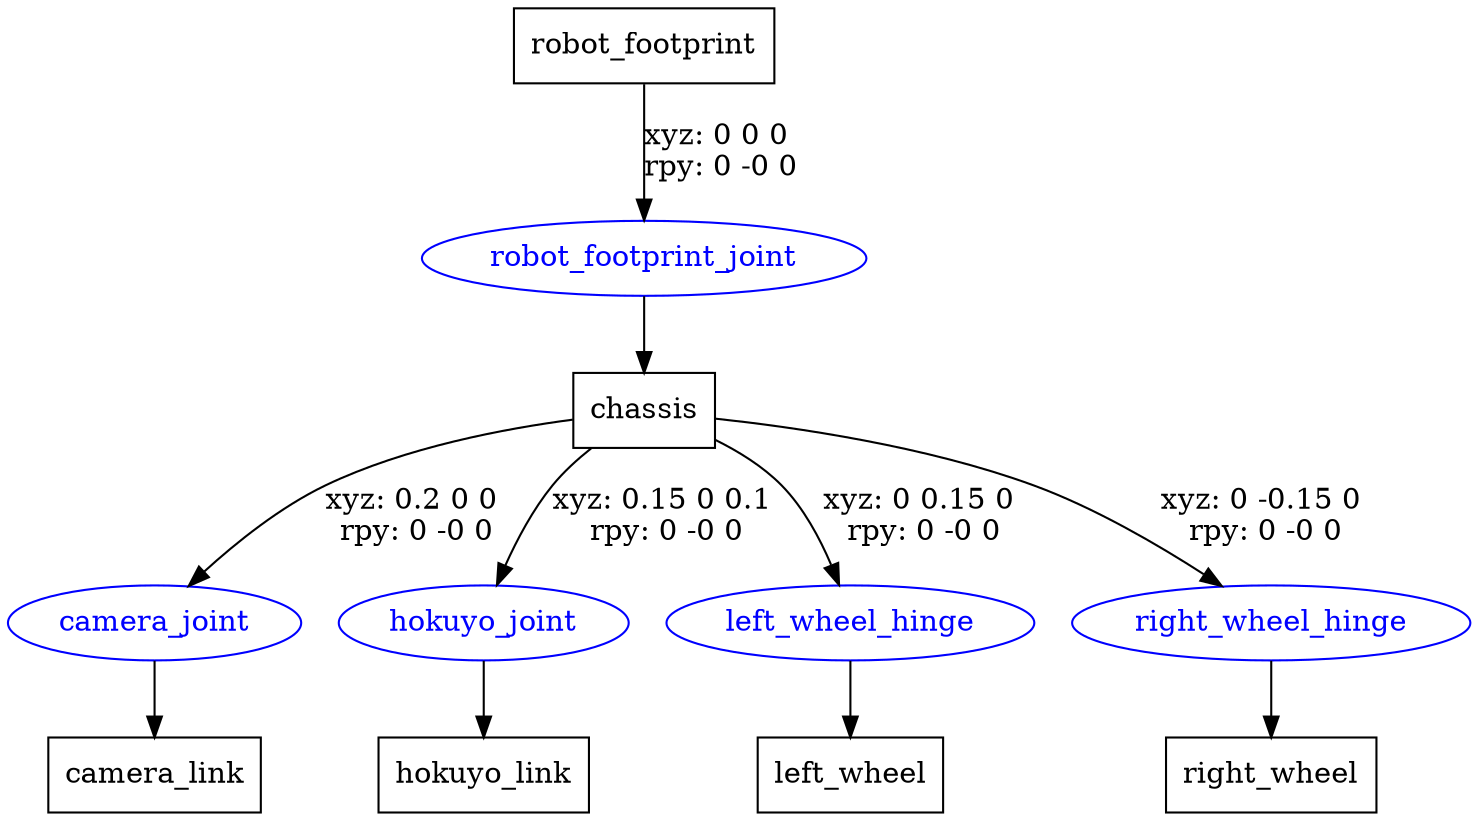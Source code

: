 digraph G {
node [shape=box];
"robot_footprint" [label="robot_footprint"];
"chassis" [label="chassis"];
"camera_link" [label="camera_link"];
"hokuyo_link" [label="hokuyo_link"];
"left_wheel" [label="left_wheel"];
"right_wheel" [label="right_wheel"];
node [shape=ellipse, color=blue, fontcolor=blue];
"robot_footprint" -> "robot_footprint_joint" [label="xyz: 0 0 0 \nrpy: 0 -0 0"]
"robot_footprint_joint" -> "chassis"
"chassis" -> "camera_joint" [label="xyz: 0.2 0 0 \nrpy: 0 -0 0"]
"camera_joint" -> "camera_link"
"chassis" -> "hokuyo_joint" [label="xyz: 0.15 0 0.1 \nrpy: 0 -0 0"]
"hokuyo_joint" -> "hokuyo_link"
"chassis" -> "left_wheel_hinge" [label="xyz: 0 0.15 0 \nrpy: 0 -0 0"]
"left_wheel_hinge" -> "left_wheel"
"chassis" -> "right_wheel_hinge" [label="xyz: 0 -0.15 0 \nrpy: 0 -0 0"]
"right_wheel_hinge" -> "right_wheel"
}
